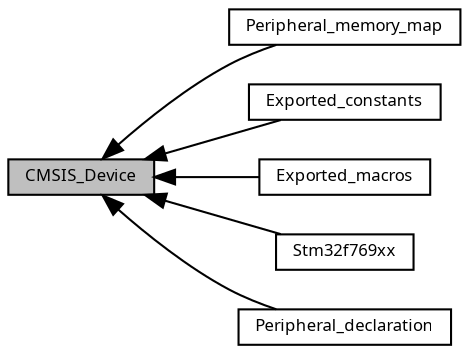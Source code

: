 digraph "CMSIS_Device"
{
  edge [fontname="Sans",fontsize="8",labelfontname="Sans",labelfontsize="8"];
  node [fontname="Sans",fontsize="8",shape=record];
  rankdir=LR;
  Node2 [label="Peripheral_memory_map",height=0.2,width=0.4,color="black", fillcolor="white", style="filled",URL="$group___peripheral__memory__map.html"];
  Node4 [label="Exported_constants",height=0.2,width=0.4,color="black", fillcolor="white", style="filled",URL="$group___exported__constants.html"];
  Node5 [label="Exported_macros",height=0.2,width=0.4,color="black", fillcolor="white", style="filled",URL="$group___exported__macros.html"];
  Node0 [label="CMSIS_Device",height=0.2,width=0.4,color="black", fillcolor="grey75", style="filled", fontcolor="black"];
  Node1 [label="Stm32f769xx",height=0.2,width=0.4,color="black", fillcolor="white", style="filled",URL="$group__stm32f769xx.html"];
  Node3 [label="Peripheral_declaration",height=0.2,width=0.4,color="black", fillcolor="white", style="filled",URL="$group___peripheral__declaration.html"];
  Node0->Node1 [shape=plaintext, dir="back", style="solid"];
  Node0->Node2 [shape=plaintext, dir="back", style="solid"];
  Node0->Node3 [shape=plaintext, dir="back", style="solid"];
  Node0->Node4 [shape=plaintext, dir="back", style="solid"];
  Node0->Node5 [shape=plaintext, dir="back", style="solid"];
}
